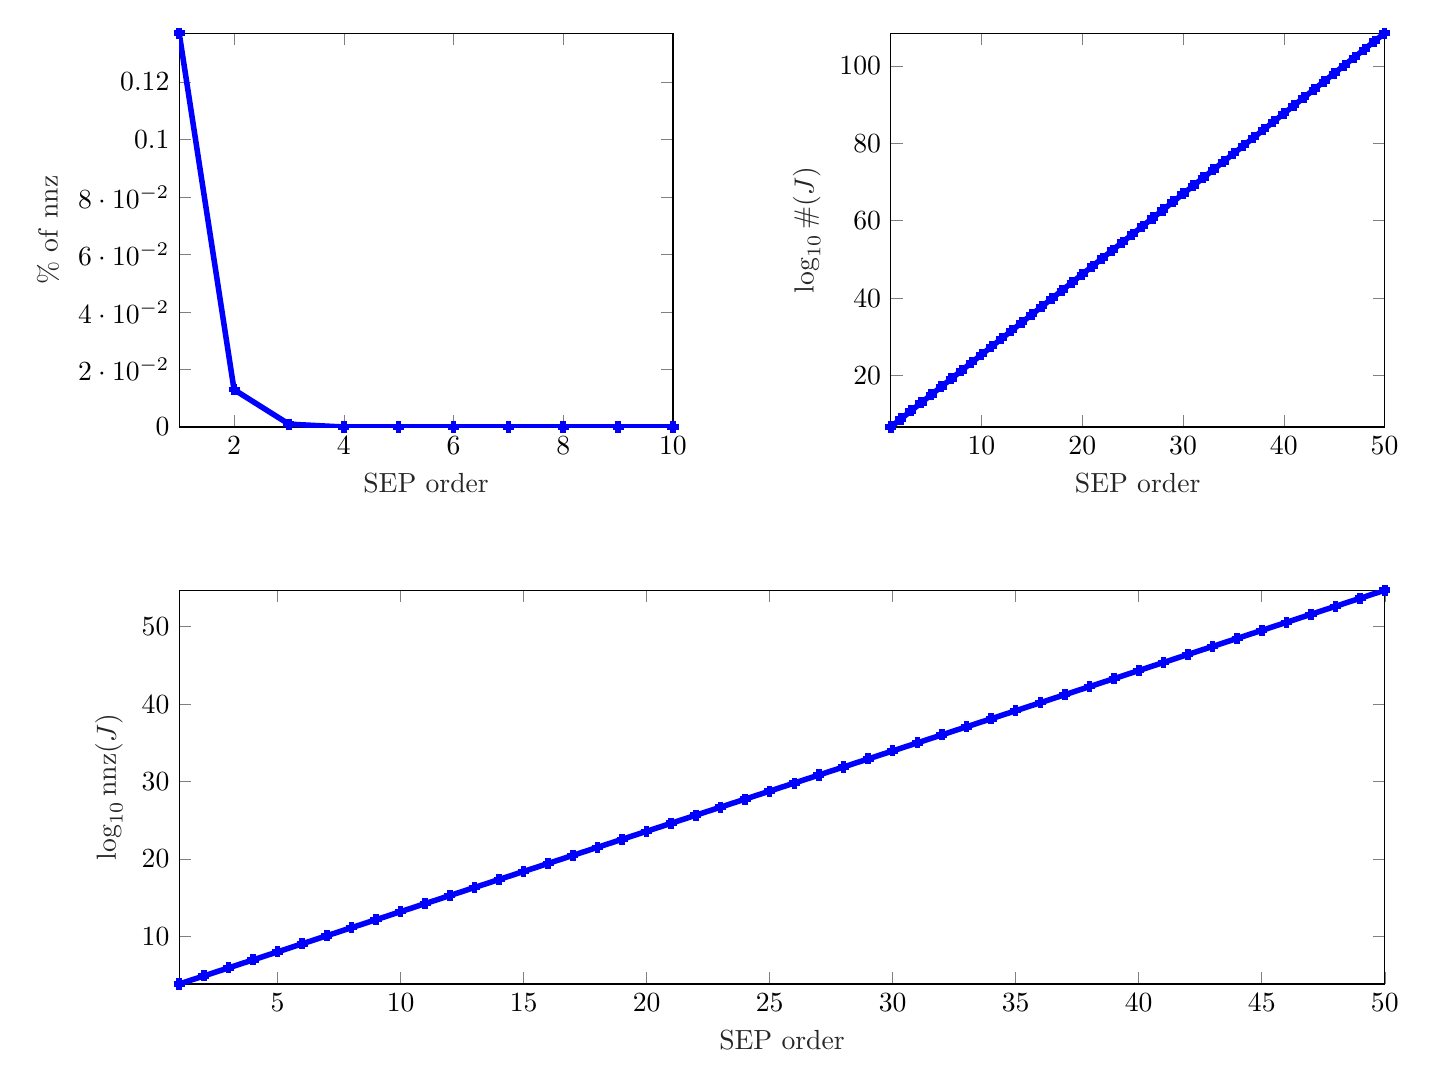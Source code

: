 \begin{tikzpicture}

\begin{axis}[%
width=2.469in,
height=1.969in,
at={(1.011in,3.427in)},
scale only axis,
xmin=1,
xmax=10,
xlabel style={font=\color{white!15!black}},
xlabel={SEP order},
ymin=6.084e-11,
ymax=0.137,
ylabel style={font=\color{white!15!black}},
ylabel={\% of \textrm{nnz}},
axis background/.style={fill=white}
]
\addplot [color=blue, line width=2.0pt, mark=+, mark options={solid, blue}, forget plot]
  table[row sep=crcr]{%
1	0.137\\
2	0.013\\
3	0.001\\
4	0.0\\
5	9.548e-06\\
6	8.724e-07\\
7	7.972e-08\\
8	7.285e-09\\
9	6.658e-10\\
10	6.084e-11\\
};
\end{axis}

\begin{axis}[%
width=2.469in,
height=1.969in,
at={(4.569in,3.427in)},
scale only axis,
xmin=1,
xmax=50,
xlabel style={font=\color{white!15!black}},
xlabel={SEP order},
ymin=6.681,
ymax=108.492,
ylabel style={font=\color{white!15!black}},
ylabel={$\log_{10} \#(J)$},
axis background/.style={fill=white}
]
\addplot [color=blue, line width=2.0pt, mark=+, mark options={solid, blue}, forget plot]
  table[row sep=crcr]{%
1	6.681\\
2	8.759\\
3	10.838\\
4	12.916\\
5	14.994\\
6	17.073\\
7	19.151\\
8	21.229\\
9	23.308\\
10	25.386\\
11	27.464\\
12	29.542\\
13	31.62\\
14	33.698\\
15	35.777\\
16	37.855\\
17	39.933\\
18	42.011\\
19	44.089\\
20	46.167\\
21	48.245\\
22	50.323\\
23	52.401\\
24	54.478\\
25	56.556\\
26	58.634\\
27	60.712\\
28	62.79\\
29	64.867\\
30	66.945\\
31	69.023\\
32	71.1\\
33	73.178\\
34	75.255\\
35	77.333\\
36	79.41\\
37	81.488\\
38	83.565\\
39	85.643\\
40	87.72\\
41	89.798\\
42	91.875\\
43	93.952\\
44	96.029\\
45	98.107\\
46	100.184\\
47	102.261\\
48	104.338\\
49	106.415\\
50	108.492\\
};
\end{axis}

\begin{axis}[%
width=6.028in,
height=1.969in,
at={(1.011in,0.642in)},
scale only axis,
xmin=1,
xmax=50,
xlabel style={font=\color{white!15!black}},
xlabel={SEP order},
ymin=3.817,
ymax=54.723,
ylabel style={font=\color{white!15!black}},
ylabel={$\log_{10} \mathrm{nnz}(J)$},
axis background/.style={fill=white}
]
\addplot [color=blue, line width=2.0pt, mark=+, mark options={solid, blue}, forget plot]
  table[row sep=crcr]{%
1	3.817\\
2	4.857\\
3	5.896\\
4	6.935\\
5	7.974\\
6	9.014\\
7	10.053\\
8	11.092\\
9	12.131\\
10	13.17\\
11	14.209\\
12	15.248\\
13	16.287\\
14	17.326\\
15	18.365\\
16	19.404\\
17	20.443\\
18	21.482\\
19	22.522\\
20	23.56\\
21	24.599\\
22	25.638\\
23	26.677\\
24	27.716\\
25	28.755\\
26	29.794\\
27	30.833\\
28	31.872\\
29	32.911\\
30	33.95\\
31	34.988\\
32	36.027\\
33	37.066\\
34	38.105\\
35	39.144\\
36	40.182\\
37	41.221\\
38	42.26\\
39	43.299\\
40	44.337\\
41	45.376\\
42	46.415\\
43	47.453\\
44	48.492\\
45	49.53\\
46	50.569\\
47	51.608\\
48	52.646\\
49	53.685\\
50	54.723\\
};
\end{axis}
\end{tikzpicture}%